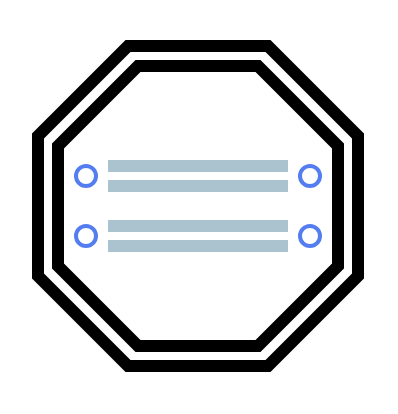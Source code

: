 <mxfile version="24.5.3" type="device">
  <diagram name="Page-1" id="ZcRAXSWJTWcisyccbfvs">
    <mxGraphModel dx="321" dy="-602" grid="1" gridSize="1" guides="1" tooltips="1" connect="1" arrows="1" fold="1" page="0" pageScale="1" pageWidth="827" pageHeight="1169" math="0" shadow="0">
      <root>
        <mxCell id="0" />
        <mxCell id="1" parent="0" />
        <mxCell id="8Hfyr7WBZAyte62RLOXz-34" value="" style="rounded=0;whiteSpace=wrap;html=1;strokeColor=none;fillColor=none;" parent="1" vertex="1">
          <mxGeometry x="249" y="807" width="198" height="206" as="geometry" />
        </mxCell>
        <mxCell id="8Hfyr7WBZAyte62RLOXz-1" value="" style="endArrow=none;html=1;rounded=0;strokeWidth=6;" parent="1" edge="1">
          <mxGeometry width="50" height="50" relative="1" as="geometry">
            <mxPoint x="418" y="900" as="sourcePoint" />
            <mxPoint x="418" y="920" as="targetPoint" />
            <Array as="points">
              <mxPoint x="418" y="940" />
              <mxPoint x="378" y="980" />
              <mxPoint x="318" y="980" />
              <mxPoint x="278" y="940" />
              <mxPoint x="278" y="880" />
              <mxPoint x="318" y="840" />
              <mxPoint x="378" y="840" />
              <mxPoint x="418" y="880" />
            </Array>
          </mxGeometry>
        </mxCell>
        <mxCell id="8Hfyr7WBZAyte62RLOXz-2" value="" style="endArrow=none;html=1;rounded=0;strokeWidth=6;" parent="1" edge="1">
          <mxGeometry width="50" height="50" relative="1" as="geometry">
            <mxPoint x="428" y="900" as="sourcePoint" />
            <mxPoint x="428" y="920" as="targetPoint" />
            <Array as="points">
              <mxPoint x="428" y="945" />
              <mxPoint x="383" y="990" />
              <mxPoint x="313" y="990" />
              <mxPoint x="268" y="945" />
              <mxPoint x="268" y="875" />
              <mxPoint x="313" y="830" />
              <mxPoint x="383" y="830" />
              <mxPoint x="428" y="875" />
            </Array>
          </mxGeometry>
        </mxCell>
        <mxCell id="8Hfyr7WBZAyte62RLOXz-21" value="" style="shape=trapezoid;perimeter=trapezoidPerimeter;whiteSpace=wrap;html=1;fixedSize=1;strokeColor=none;fillColor=#FFFFFF;size=22;" parent="1" vertex="1">
          <mxGeometry x="303" y="852" width="90" height="21" as="geometry" />
        </mxCell>
        <mxCell id="8Hfyr7WBZAyte62RLOXz-22" value="" style="shape=trapezoid;perimeter=trapezoidPerimeter;whiteSpace=wrap;html=1;fixedSize=1;strokeColor=none;fillColor=#FFFFFF;rotation=-180;size=22;" parent="1" vertex="1">
          <mxGeometry x="303" y="947" width="90" height="23" as="geometry" />
        </mxCell>
        <mxCell id="8Hfyr7WBZAyte62RLOXz-7" value="" style="rounded=0;whiteSpace=wrap;html=1;strokeColor=none;fillColor=#AAC3CF;" parent="1" vertex="1">
          <mxGeometry x="303" y="887" width="90" height="6" as="geometry" />
        </mxCell>
        <mxCell id="8Hfyr7WBZAyte62RLOXz-9" value="" style="rounded=0;whiteSpace=wrap;html=1;strokeColor=none;fillColor=#AAC3CF;" parent="1" vertex="1">
          <mxGeometry x="303" y="897" width="90" height="6" as="geometry" />
        </mxCell>
        <mxCell id="8Hfyr7WBZAyte62RLOXz-15" value="" style="rounded=0;whiteSpace=wrap;html=1;strokeColor=none;fillColor=#AAC3CF;" parent="1" vertex="1">
          <mxGeometry x="303" y="917" width="90" height="6" as="geometry" />
        </mxCell>
        <mxCell id="8Hfyr7WBZAyte62RLOXz-17" value="" style="rounded=0;whiteSpace=wrap;html=1;strokeColor=none;fillColor=#AAC3CF;" parent="1" vertex="1">
          <mxGeometry x="303" y="927" width="90" height="6" as="geometry" />
        </mxCell>
        <mxCell id="8Hfyr7WBZAyte62RLOXz-26" value="" style="ellipse;whiteSpace=wrap;html=1;strokeColor=#547EF0;fillColor=none;strokeWidth=2;" parent="1" vertex="1">
          <mxGeometry x="399" y="920" width="10" height="10" as="geometry" />
        </mxCell>
        <mxCell id="8Hfyr7WBZAyte62RLOXz-27" value="" style="ellipse;whiteSpace=wrap;html=1;strokeColor=#547EF0;fillColor=none;strokeWidth=2;" parent="1" vertex="1">
          <mxGeometry x="399" y="890" width="10" height="10" as="geometry" />
        </mxCell>
        <mxCell id="8Hfyr7WBZAyte62RLOXz-31" value="" style="ellipse;whiteSpace=wrap;html=1;strokeColor=#547EF0;fillColor=none;strokeWidth=2;" parent="1" vertex="1">
          <mxGeometry x="287" y="920" width="10" height="10" as="geometry" />
        </mxCell>
        <mxCell id="8Hfyr7WBZAyte62RLOXz-32" value="" style="ellipse;whiteSpace=wrap;html=1;strokeColor=#547EF0;fillColor=none;strokeWidth=2;" parent="1" vertex="1">
          <mxGeometry x="287" y="890" width="10" height="10" as="geometry" />
        </mxCell>
      </root>
    </mxGraphModel>
  </diagram>
</mxfile>
